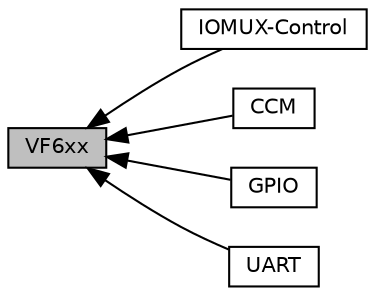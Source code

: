 digraph "VF6xx"
{
  edge [fontname="Helvetica",fontsize="10",labelfontname="Helvetica",labelfontsize="10"];
  node [fontname="Helvetica",fontsize="10",shape=record];
  rankdir=LR;
  Node3 [label="IOMUX-Control",height=0.2,width=0.4,color="black", fillcolor="white", style="filled",URL="$group__VF6xx__iomuxc.html",tooltip="VF6xx IO Pad MUX Controller "];
  Node1 [label="CCM",height=0.2,width=0.4,color="black", fillcolor="white", style="filled",URL="$group__ccm__file.html",tooltip="VF6xx Clock Controller Module "];
  Node0 [label="VF6xx",height=0.2,width=0.4,color="black", fillcolor="grey75", style="filled", fontcolor="black"];
  Node2 [label="GPIO",height=0.2,width=0.4,color="black", fillcolor="white", style="filled",URL="$group__VF6xx__gpio.html",tooltip="VF6xx General-Purpose Input/Output (GPIO) "];
  Node4 [label="UART",height=0.2,width=0.4,color="black", fillcolor="white", style="filled",URL="$group__VF6xx__uart.html",tooltip="VF6xx Universal Asynchronous Receiver/Transmitter (UART) "];
  Node0->Node1 [shape=plaintext, dir="back", style="solid"];
  Node0->Node2 [shape=plaintext, dir="back", style="solid"];
  Node0->Node3 [shape=plaintext, dir="back", style="solid"];
  Node0->Node4 [shape=plaintext, dir="back", style="solid"];
}
